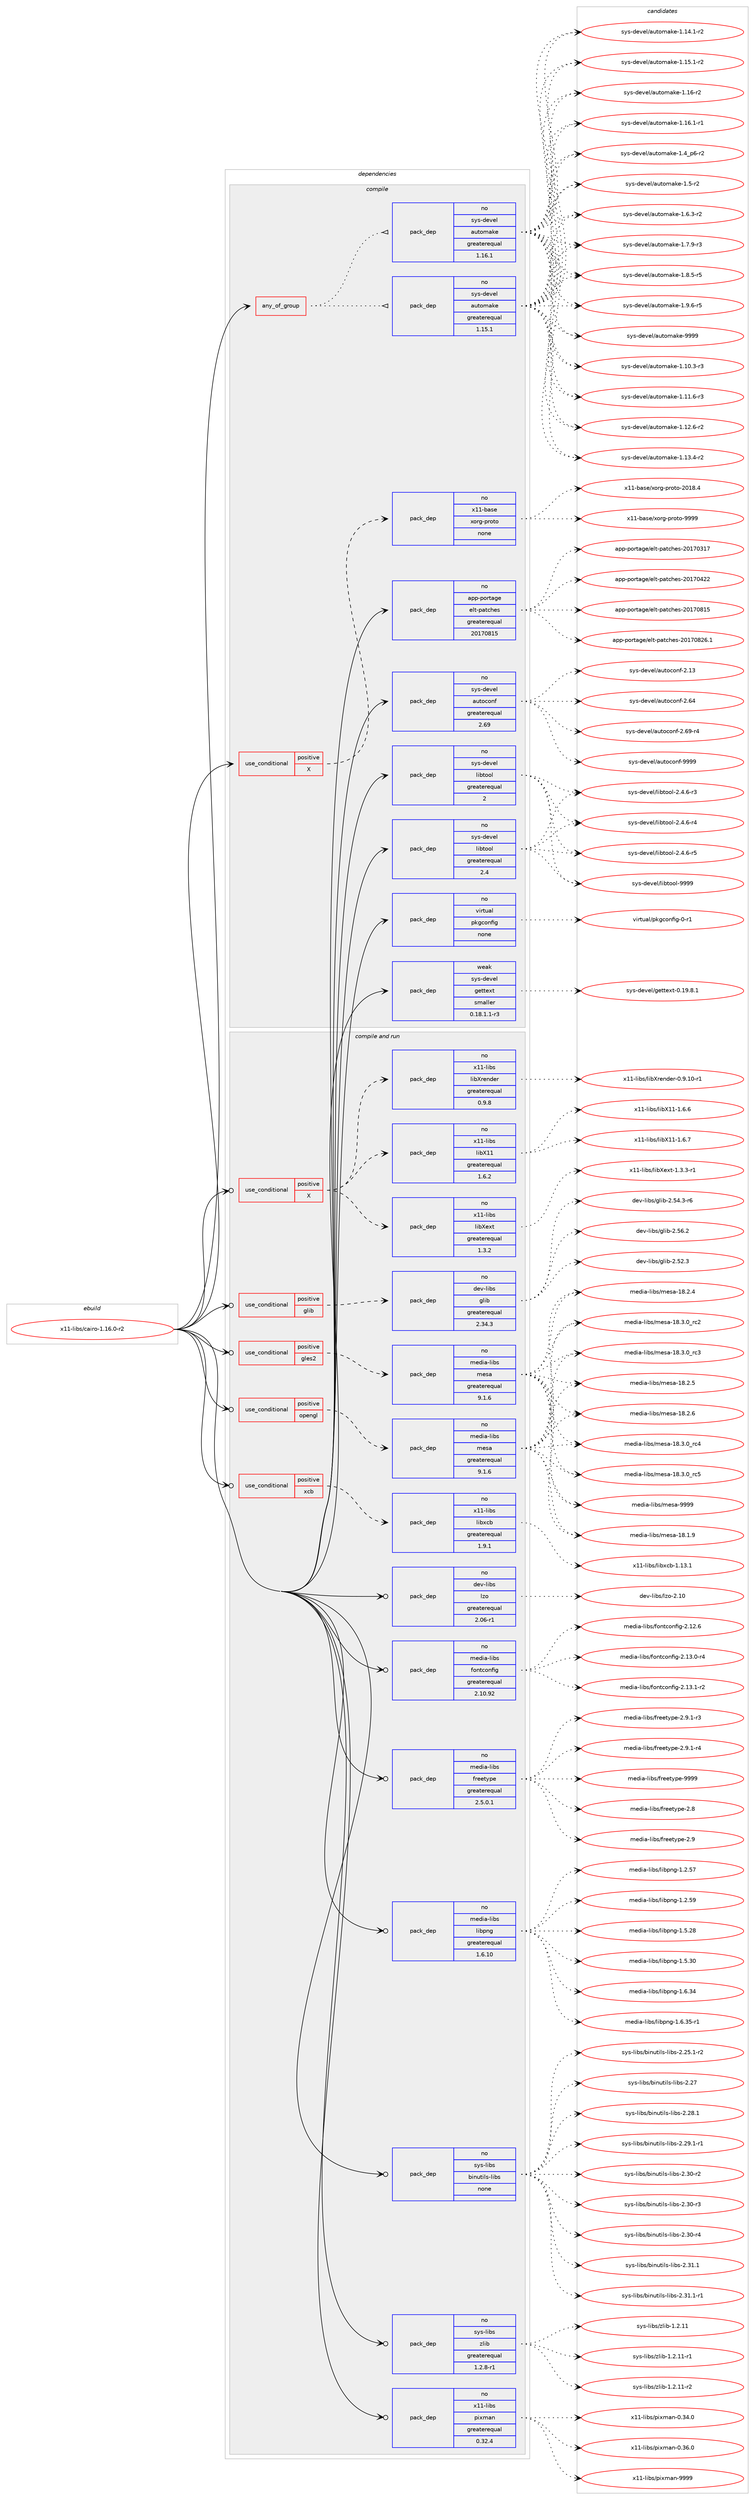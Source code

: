 digraph prolog {

# *************
# Graph options
# *************

newrank=true;
concentrate=true;
compound=true;
graph [rankdir=LR,fontname=Helvetica,fontsize=10,ranksep=1.5];#, ranksep=2.5, nodesep=0.2];
edge  [arrowhead=vee];
node  [fontname=Helvetica,fontsize=10];

# **********
# The ebuild
# **********

subgraph cluster_leftcol {
color=gray;
rank=same;
label=<<i>ebuild</i>>;
id [label="x11-libs/cairo-1.16.0-r2", color=red, width=4, href="../x11-libs/cairo-1.16.0-r2.svg"];
}

# ****************
# The dependencies
# ****************

subgraph cluster_midcol {
color=gray;
label=<<i>dependencies</i>>;
subgraph cluster_compile {
fillcolor="#eeeeee";
style=filled;
label=<<i>compile</i>>;
subgraph any202 {
dependency8445 [label=<<TABLE BORDER="0" CELLBORDER="1" CELLSPACING="0" CELLPADDING="4"><TR><TD CELLPADDING="10">any_of_group</TD></TR></TABLE>>, shape=none, color=red];subgraph pack6677 {
dependency8446 [label=<<TABLE BORDER="0" CELLBORDER="1" CELLSPACING="0" CELLPADDING="4" WIDTH="220"><TR><TD ROWSPAN="6" CELLPADDING="30">pack_dep</TD></TR><TR><TD WIDTH="110">no</TD></TR><TR><TD>sys-devel</TD></TR><TR><TD>automake</TD></TR><TR><TD>greaterequal</TD></TR><TR><TD>1.16.1</TD></TR></TABLE>>, shape=none, color=blue];
}
dependency8445:e -> dependency8446:w [weight=20,style="dotted",arrowhead="oinv"];
subgraph pack6678 {
dependency8447 [label=<<TABLE BORDER="0" CELLBORDER="1" CELLSPACING="0" CELLPADDING="4" WIDTH="220"><TR><TD ROWSPAN="6" CELLPADDING="30">pack_dep</TD></TR><TR><TD WIDTH="110">no</TD></TR><TR><TD>sys-devel</TD></TR><TR><TD>automake</TD></TR><TR><TD>greaterequal</TD></TR><TR><TD>1.15.1</TD></TR></TABLE>>, shape=none, color=blue];
}
dependency8445:e -> dependency8447:w [weight=20,style="dotted",arrowhead="oinv"];
}
id:e -> dependency8445:w [weight=20,style="solid",arrowhead="vee"];
subgraph cond1557 {
dependency8448 [label=<<TABLE BORDER="0" CELLBORDER="1" CELLSPACING="0" CELLPADDING="4"><TR><TD ROWSPAN="3" CELLPADDING="10">use_conditional</TD></TR><TR><TD>positive</TD></TR><TR><TD>X</TD></TR></TABLE>>, shape=none, color=red];
subgraph pack6679 {
dependency8449 [label=<<TABLE BORDER="0" CELLBORDER="1" CELLSPACING="0" CELLPADDING="4" WIDTH="220"><TR><TD ROWSPAN="6" CELLPADDING="30">pack_dep</TD></TR><TR><TD WIDTH="110">no</TD></TR><TR><TD>x11-base</TD></TR><TR><TD>xorg-proto</TD></TR><TR><TD>none</TD></TR><TR><TD></TD></TR></TABLE>>, shape=none, color=blue];
}
dependency8448:e -> dependency8449:w [weight=20,style="dashed",arrowhead="vee"];
}
id:e -> dependency8448:w [weight=20,style="solid",arrowhead="vee"];
subgraph pack6680 {
dependency8450 [label=<<TABLE BORDER="0" CELLBORDER="1" CELLSPACING="0" CELLPADDING="4" WIDTH="220"><TR><TD ROWSPAN="6" CELLPADDING="30">pack_dep</TD></TR><TR><TD WIDTH="110">no</TD></TR><TR><TD>app-portage</TD></TR><TR><TD>elt-patches</TD></TR><TR><TD>greaterequal</TD></TR><TR><TD>20170815</TD></TR></TABLE>>, shape=none, color=blue];
}
id:e -> dependency8450:w [weight=20,style="solid",arrowhead="vee"];
subgraph pack6681 {
dependency8451 [label=<<TABLE BORDER="0" CELLBORDER="1" CELLSPACING="0" CELLPADDING="4" WIDTH="220"><TR><TD ROWSPAN="6" CELLPADDING="30">pack_dep</TD></TR><TR><TD WIDTH="110">no</TD></TR><TR><TD>sys-devel</TD></TR><TR><TD>autoconf</TD></TR><TR><TD>greaterequal</TD></TR><TR><TD>2.69</TD></TR></TABLE>>, shape=none, color=blue];
}
id:e -> dependency8451:w [weight=20,style="solid",arrowhead="vee"];
subgraph pack6682 {
dependency8452 [label=<<TABLE BORDER="0" CELLBORDER="1" CELLSPACING="0" CELLPADDING="4" WIDTH="220"><TR><TD ROWSPAN="6" CELLPADDING="30">pack_dep</TD></TR><TR><TD WIDTH="110">no</TD></TR><TR><TD>sys-devel</TD></TR><TR><TD>libtool</TD></TR><TR><TD>greaterequal</TD></TR><TR><TD>2</TD></TR></TABLE>>, shape=none, color=blue];
}
id:e -> dependency8452:w [weight=20,style="solid",arrowhead="vee"];
subgraph pack6683 {
dependency8453 [label=<<TABLE BORDER="0" CELLBORDER="1" CELLSPACING="0" CELLPADDING="4" WIDTH="220"><TR><TD ROWSPAN="6" CELLPADDING="30">pack_dep</TD></TR><TR><TD WIDTH="110">no</TD></TR><TR><TD>sys-devel</TD></TR><TR><TD>libtool</TD></TR><TR><TD>greaterequal</TD></TR><TR><TD>2.4</TD></TR></TABLE>>, shape=none, color=blue];
}
id:e -> dependency8453:w [weight=20,style="solid",arrowhead="vee"];
subgraph pack6684 {
dependency8454 [label=<<TABLE BORDER="0" CELLBORDER="1" CELLSPACING="0" CELLPADDING="4" WIDTH="220"><TR><TD ROWSPAN="6" CELLPADDING="30">pack_dep</TD></TR><TR><TD WIDTH="110">no</TD></TR><TR><TD>virtual</TD></TR><TR><TD>pkgconfig</TD></TR><TR><TD>none</TD></TR><TR><TD></TD></TR></TABLE>>, shape=none, color=blue];
}
id:e -> dependency8454:w [weight=20,style="solid",arrowhead="vee"];
subgraph pack6685 {
dependency8455 [label=<<TABLE BORDER="0" CELLBORDER="1" CELLSPACING="0" CELLPADDING="4" WIDTH="220"><TR><TD ROWSPAN="6" CELLPADDING="30">pack_dep</TD></TR><TR><TD WIDTH="110">weak</TD></TR><TR><TD>sys-devel</TD></TR><TR><TD>gettext</TD></TR><TR><TD>smaller</TD></TR><TR><TD>0.18.1.1-r3</TD></TR></TABLE>>, shape=none, color=blue];
}
id:e -> dependency8455:w [weight=20,style="solid",arrowhead="vee"];
}
subgraph cluster_compileandrun {
fillcolor="#eeeeee";
style=filled;
label=<<i>compile and run</i>>;
subgraph cond1558 {
dependency8456 [label=<<TABLE BORDER="0" CELLBORDER="1" CELLSPACING="0" CELLPADDING="4"><TR><TD ROWSPAN="3" CELLPADDING="10">use_conditional</TD></TR><TR><TD>positive</TD></TR><TR><TD>X</TD></TR></TABLE>>, shape=none, color=red];
subgraph pack6686 {
dependency8457 [label=<<TABLE BORDER="0" CELLBORDER="1" CELLSPACING="0" CELLPADDING="4" WIDTH="220"><TR><TD ROWSPAN="6" CELLPADDING="30">pack_dep</TD></TR><TR><TD WIDTH="110">no</TD></TR><TR><TD>x11-libs</TD></TR><TR><TD>libXrender</TD></TR><TR><TD>greaterequal</TD></TR><TR><TD>0.9.8</TD></TR></TABLE>>, shape=none, color=blue];
}
dependency8456:e -> dependency8457:w [weight=20,style="dashed",arrowhead="vee"];
subgraph pack6687 {
dependency8458 [label=<<TABLE BORDER="0" CELLBORDER="1" CELLSPACING="0" CELLPADDING="4" WIDTH="220"><TR><TD ROWSPAN="6" CELLPADDING="30">pack_dep</TD></TR><TR><TD WIDTH="110">no</TD></TR><TR><TD>x11-libs</TD></TR><TR><TD>libXext</TD></TR><TR><TD>greaterequal</TD></TR><TR><TD>1.3.2</TD></TR></TABLE>>, shape=none, color=blue];
}
dependency8456:e -> dependency8458:w [weight=20,style="dashed",arrowhead="vee"];
subgraph pack6688 {
dependency8459 [label=<<TABLE BORDER="0" CELLBORDER="1" CELLSPACING="0" CELLPADDING="4" WIDTH="220"><TR><TD ROWSPAN="6" CELLPADDING="30">pack_dep</TD></TR><TR><TD WIDTH="110">no</TD></TR><TR><TD>x11-libs</TD></TR><TR><TD>libX11</TD></TR><TR><TD>greaterequal</TD></TR><TR><TD>1.6.2</TD></TR></TABLE>>, shape=none, color=blue];
}
dependency8456:e -> dependency8459:w [weight=20,style="dashed",arrowhead="vee"];
}
id:e -> dependency8456:w [weight=20,style="solid",arrowhead="odotvee"];
subgraph cond1559 {
dependency8460 [label=<<TABLE BORDER="0" CELLBORDER="1" CELLSPACING="0" CELLPADDING="4"><TR><TD ROWSPAN="3" CELLPADDING="10">use_conditional</TD></TR><TR><TD>positive</TD></TR><TR><TD>gles2</TD></TR></TABLE>>, shape=none, color=red];
subgraph pack6689 {
dependency8461 [label=<<TABLE BORDER="0" CELLBORDER="1" CELLSPACING="0" CELLPADDING="4" WIDTH="220"><TR><TD ROWSPAN="6" CELLPADDING="30">pack_dep</TD></TR><TR><TD WIDTH="110">no</TD></TR><TR><TD>media-libs</TD></TR><TR><TD>mesa</TD></TR><TR><TD>greaterequal</TD></TR><TR><TD>9.1.6</TD></TR></TABLE>>, shape=none, color=blue];
}
dependency8460:e -> dependency8461:w [weight=20,style="dashed",arrowhead="vee"];
}
id:e -> dependency8460:w [weight=20,style="solid",arrowhead="odotvee"];
subgraph cond1560 {
dependency8462 [label=<<TABLE BORDER="0" CELLBORDER="1" CELLSPACING="0" CELLPADDING="4"><TR><TD ROWSPAN="3" CELLPADDING="10">use_conditional</TD></TR><TR><TD>positive</TD></TR><TR><TD>glib</TD></TR></TABLE>>, shape=none, color=red];
subgraph pack6690 {
dependency8463 [label=<<TABLE BORDER="0" CELLBORDER="1" CELLSPACING="0" CELLPADDING="4" WIDTH="220"><TR><TD ROWSPAN="6" CELLPADDING="30">pack_dep</TD></TR><TR><TD WIDTH="110">no</TD></TR><TR><TD>dev-libs</TD></TR><TR><TD>glib</TD></TR><TR><TD>greaterequal</TD></TR><TR><TD>2.34.3</TD></TR></TABLE>>, shape=none, color=blue];
}
dependency8462:e -> dependency8463:w [weight=20,style="dashed",arrowhead="vee"];
}
id:e -> dependency8462:w [weight=20,style="solid",arrowhead="odotvee"];
subgraph cond1561 {
dependency8464 [label=<<TABLE BORDER="0" CELLBORDER="1" CELLSPACING="0" CELLPADDING="4"><TR><TD ROWSPAN="3" CELLPADDING="10">use_conditional</TD></TR><TR><TD>positive</TD></TR><TR><TD>opengl</TD></TR></TABLE>>, shape=none, color=red];
subgraph pack6691 {
dependency8465 [label=<<TABLE BORDER="0" CELLBORDER="1" CELLSPACING="0" CELLPADDING="4" WIDTH="220"><TR><TD ROWSPAN="6" CELLPADDING="30">pack_dep</TD></TR><TR><TD WIDTH="110">no</TD></TR><TR><TD>media-libs</TD></TR><TR><TD>mesa</TD></TR><TR><TD>greaterequal</TD></TR><TR><TD>9.1.6</TD></TR></TABLE>>, shape=none, color=blue];
}
dependency8464:e -> dependency8465:w [weight=20,style="dashed",arrowhead="vee"];
}
id:e -> dependency8464:w [weight=20,style="solid",arrowhead="odotvee"];
subgraph cond1562 {
dependency8466 [label=<<TABLE BORDER="0" CELLBORDER="1" CELLSPACING="0" CELLPADDING="4"><TR><TD ROWSPAN="3" CELLPADDING="10">use_conditional</TD></TR><TR><TD>positive</TD></TR><TR><TD>xcb</TD></TR></TABLE>>, shape=none, color=red];
subgraph pack6692 {
dependency8467 [label=<<TABLE BORDER="0" CELLBORDER="1" CELLSPACING="0" CELLPADDING="4" WIDTH="220"><TR><TD ROWSPAN="6" CELLPADDING="30">pack_dep</TD></TR><TR><TD WIDTH="110">no</TD></TR><TR><TD>x11-libs</TD></TR><TR><TD>libxcb</TD></TR><TR><TD>greaterequal</TD></TR><TR><TD>1.9.1</TD></TR></TABLE>>, shape=none, color=blue];
}
dependency8466:e -> dependency8467:w [weight=20,style="dashed",arrowhead="vee"];
}
id:e -> dependency8466:w [weight=20,style="solid",arrowhead="odotvee"];
subgraph pack6693 {
dependency8468 [label=<<TABLE BORDER="0" CELLBORDER="1" CELLSPACING="0" CELLPADDING="4" WIDTH="220"><TR><TD ROWSPAN="6" CELLPADDING="30">pack_dep</TD></TR><TR><TD WIDTH="110">no</TD></TR><TR><TD>dev-libs</TD></TR><TR><TD>lzo</TD></TR><TR><TD>greaterequal</TD></TR><TR><TD>2.06-r1</TD></TR></TABLE>>, shape=none, color=blue];
}
id:e -> dependency8468:w [weight=20,style="solid",arrowhead="odotvee"];
subgraph pack6694 {
dependency8469 [label=<<TABLE BORDER="0" CELLBORDER="1" CELLSPACING="0" CELLPADDING="4" WIDTH="220"><TR><TD ROWSPAN="6" CELLPADDING="30">pack_dep</TD></TR><TR><TD WIDTH="110">no</TD></TR><TR><TD>media-libs</TD></TR><TR><TD>fontconfig</TD></TR><TR><TD>greaterequal</TD></TR><TR><TD>2.10.92</TD></TR></TABLE>>, shape=none, color=blue];
}
id:e -> dependency8469:w [weight=20,style="solid",arrowhead="odotvee"];
subgraph pack6695 {
dependency8470 [label=<<TABLE BORDER="0" CELLBORDER="1" CELLSPACING="0" CELLPADDING="4" WIDTH="220"><TR><TD ROWSPAN="6" CELLPADDING="30">pack_dep</TD></TR><TR><TD WIDTH="110">no</TD></TR><TR><TD>media-libs</TD></TR><TR><TD>freetype</TD></TR><TR><TD>greaterequal</TD></TR><TR><TD>2.5.0.1</TD></TR></TABLE>>, shape=none, color=blue];
}
id:e -> dependency8470:w [weight=20,style="solid",arrowhead="odotvee"];
subgraph pack6696 {
dependency8471 [label=<<TABLE BORDER="0" CELLBORDER="1" CELLSPACING="0" CELLPADDING="4" WIDTH="220"><TR><TD ROWSPAN="6" CELLPADDING="30">pack_dep</TD></TR><TR><TD WIDTH="110">no</TD></TR><TR><TD>media-libs</TD></TR><TR><TD>libpng</TD></TR><TR><TD>greaterequal</TD></TR><TR><TD>1.6.10</TD></TR></TABLE>>, shape=none, color=blue];
}
id:e -> dependency8471:w [weight=20,style="solid",arrowhead="odotvee"];
subgraph pack6697 {
dependency8472 [label=<<TABLE BORDER="0" CELLBORDER="1" CELLSPACING="0" CELLPADDING="4" WIDTH="220"><TR><TD ROWSPAN="6" CELLPADDING="30">pack_dep</TD></TR><TR><TD WIDTH="110">no</TD></TR><TR><TD>sys-libs</TD></TR><TR><TD>binutils-libs</TD></TR><TR><TD>none</TD></TR><TR><TD></TD></TR></TABLE>>, shape=none, color=blue];
}
id:e -> dependency8472:w [weight=20,style="solid",arrowhead="odotvee"];
subgraph pack6698 {
dependency8473 [label=<<TABLE BORDER="0" CELLBORDER="1" CELLSPACING="0" CELLPADDING="4" WIDTH="220"><TR><TD ROWSPAN="6" CELLPADDING="30">pack_dep</TD></TR><TR><TD WIDTH="110">no</TD></TR><TR><TD>sys-libs</TD></TR><TR><TD>zlib</TD></TR><TR><TD>greaterequal</TD></TR><TR><TD>1.2.8-r1</TD></TR></TABLE>>, shape=none, color=blue];
}
id:e -> dependency8473:w [weight=20,style="solid",arrowhead="odotvee"];
subgraph pack6699 {
dependency8474 [label=<<TABLE BORDER="0" CELLBORDER="1" CELLSPACING="0" CELLPADDING="4" WIDTH="220"><TR><TD ROWSPAN="6" CELLPADDING="30">pack_dep</TD></TR><TR><TD WIDTH="110">no</TD></TR><TR><TD>x11-libs</TD></TR><TR><TD>pixman</TD></TR><TR><TD>greaterequal</TD></TR><TR><TD>0.32.4</TD></TR></TABLE>>, shape=none, color=blue];
}
id:e -> dependency8474:w [weight=20,style="solid",arrowhead="odotvee"];
}
subgraph cluster_run {
fillcolor="#eeeeee";
style=filled;
label=<<i>run</i>>;
}
}

# **************
# The candidates
# **************

subgraph cluster_choices {
rank=same;
color=gray;
label=<<i>candidates</i>>;

subgraph choice6677 {
color=black;
nodesep=1;
choice11512111545100101118101108479711711611110997107101454946494846514511451 [label="sys-devel/automake-1.10.3-r3", color=red, width=4,href="../sys-devel/automake-1.10.3-r3.svg"];
choice11512111545100101118101108479711711611110997107101454946494946544511451 [label="sys-devel/automake-1.11.6-r3", color=red, width=4,href="../sys-devel/automake-1.11.6-r3.svg"];
choice11512111545100101118101108479711711611110997107101454946495046544511450 [label="sys-devel/automake-1.12.6-r2", color=red, width=4,href="../sys-devel/automake-1.12.6-r2.svg"];
choice11512111545100101118101108479711711611110997107101454946495146524511450 [label="sys-devel/automake-1.13.4-r2", color=red, width=4,href="../sys-devel/automake-1.13.4-r2.svg"];
choice11512111545100101118101108479711711611110997107101454946495246494511450 [label="sys-devel/automake-1.14.1-r2", color=red, width=4,href="../sys-devel/automake-1.14.1-r2.svg"];
choice11512111545100101118101108479711711611110997107101454946495346494511450 [label="sys-devel/automake-1.15.1-r2", color=red, width=4,href="../sys-devel/automake-1.15.1-r2.svg"];
choice1151211154510010111810110847971171161111099710710145494649544511450 [label="sys-devel/automake-1.16-r2", color=red, width=4,href="../sys-devel/automake-1.16-r2.svg"];
choice11512111545100101118101108479711711611110997107101454946495446494511449 [label="sys-devel/automake-1.16.1-r1", color=red, width=4,href="../sys-devel/automake-1.16.1-r1.svg"];
choice115121115451001011181011084797117116111109971071014549465295112544511450 [label="sys-devel/automake-1.4_p6-r2", color=red, width=4,href="../sys-devel/automake-1.4_p6-r2.svg"];
choice11512111545100101118101108479711711611110997107101454946534511450 [label="sys-devel/automake-1.5-r2", color=red, width=4,href="../sys-devel/automake-1.5-r2.svg"];
choice115121115451001011181011084797117116111109971071014549465446514511450 [label="sys-devel/automake-1.6.3-r2", color=red, width=4,href="../sys-devel/automake-1.6.3-r2.svg"];
choice115121115451001011181011084797117116111109971071014549465546574511451 [label="sys-devel/automake-1.7.9-r3", color=red, width=4,href="../sys-devel/automake-1.7.9-r3.svg"];
choice115121115451001011181011084797117116111109971071014549465646534511453 [label="sys-devel/automake-1.8.5-r5", color=red, width=4,href="../sys-devel/automake-1.8.5-r5.svg"];
choice115121115451001011181011084797117116111109971071014549465746544511453 [label="sys-devel/automake-1.9.6-r5", color=red, width=4,href="../sys-devel/automake-1.9.6-r5.svg"];
choice115121115451001011181011084797117116111109971071014557575757 [label="sys-devel/automake-9999", color=red, width=4,href="../sys-devel/automake-9999.svg"];
dependency8446:e -> choice11512111545100101118101108479711711611110997107101454946494846514511451:w [style=dotted,weight="100"];
dependency8446:e -> choice11512111545100101118101108479711711611110997107101454946494946544511451:w [style=dotted,weight="100"];
dependency8446:e -> choice11512111545100101118101108479711711611110997107101454946495046544511450:w [style=dotted,weight="100"];
dependency8446:e -> choice11512111545100101118101108479711711611110997107101454946495146524511450:w [style=dotted,weight="100"];
dependency8446:e -> choice11512111545100101118101108479711711611110997107101454946495246494511450:w [style=dotted,weight="100"];
dependency8446:e -> choice11512111545100101118101108479711711611110997107101454946495346494511450:w [style=dotted,weight="100"];
dependency8446:e -> choice1151211154510010111810110847971171161111099710710145494649544511450:w [style=dotted,weight="100"];
dependency8446:e -> choice11512111545100101118101108479711711611110997107101454946495446494511449:w [style=dotted,weight="100"];
dependency8446:e -> choice115121115451001011181011084797117116111109971071014549465295112544511450:w [style=dotted,weight="100"];
dependency8446:e -> choice11512111545100101118101108479711711611110997107101454946534511450:w [style=dotted,weight="100"];
dependency8446:e -> choice115121115451001011181011084797117116111109971071014549465446514511450:w [style=dotted,weight="100"];
dependency8446:e -> choice115121115451001011181011084797117116111109971071014549465546574511451:w [style=dotted,weight="100"];
dependency8446:e -> choice115121115451001011181011084797117116111109971071014549465646534511453:w [style=dotted,weight="100"];
dependency8446:e -> choice115121115451001011181011084797117116111109971071014549465746544511453:w [style=dotted,weight="100"];
dependency8446:e -> choice115121115451001011181011084797117116111109971071014557575757:w [style=dotted,weight="100"];
}
subgraph choice6678 {
color=black;
nodesep=1;
choice11512111545100101118101108479711711611110997107101454946494846514511451 [label="sys-devel/automake-1.10.3-r3", color=red, width=4,href="../sys-devel/automake-1.10.3-r3.svg"];
choice11512111545100101118101108479711711611110997107101454946494946544511451 [label="sys-devel/automake-1.11.6-r3", color=red, width=4,href="../sys-devel/automake-1.11.6-r3.svg"];
choice11512111545100101118101108479711711611110997107101454946495046544511450 [label="sys-devel/automake-1.12.6-r2", color=red, width=4,href="../sys-devel/automake-1.12.6-r2.svg"];
choice11512111545100101118101108479711711611110997107101454946495146524511450 [label="sys-devel/automake-1.13.4-r2", color=red, width=4,href="../sys-devel/automake-1.13.4-r2.svg"];
choice11512111545100101118101108479711711611110997107101454946495246494511450 [label="sys-devel/automake-1.14.1-r2", color=red, width=4,href="../sys-devel/automake-1.14.1-r2.svg"];
choice11512111545100101118101108479711711611110997107101454946495346494511450 [label="sys-devel/automake-1.15.1-r2", color=red, width=4,href="../sys-devel/automake-1.15.1-r2.svg"];
choice1151211154510010111810110847971171161111099710710145494649544511450 [label="sys-devel/automake-1.16-r2", color=red, width=4,href="../sys-devel/automake-1.16-r2.svg"];
choice11512111545100101118101108479711711611110997107101454946495446494511449 [label="sys-devel/automake-1.16.1-r1", color=red, width=4,href="../sys-devel/automake-1.16.1-r1.svg"];
choice115121115451001011181011084797117116111109971071014549465295112544511450 [label="sys-devel/automake-1.4_p6-r2", color=red, width=4,href="../sys-devel/automake-1.4_p6-r2.svg"];
choice11512111545100101118101108479711711611110997107101454946534511450 [label="sys-devel/automake-1.5-r2", color=red, width=4,href="../sys-devel/automake-1.5-r2.svg"];
choice115121115451001011181011084797117116111109971071014549465446514511450 [label="sys-devel/automake-1.6.3-r2", color=red, width=4,href="../sys-devel/automake-1.6.3-r2.svg"];
choice115121115451001011181011084797117116111109971071014549465546574511451 [label="sys-devel/automake-1.7.9-r3", color=red, width=4,href="../sys-devel/automake-1.7.9-r3.svg"];
choice115121115451001011181011084797117116111109971071014549465646534511453 [label="sys-devel/automake-1.8.5-r5", color=red, width=4,href="../sys-devel/automake-1.8.5-r5.svg"];
choice115121115451001011181011084797117116111109971071014549465746544511453 [label="sys-devel/automake-1.9.6-r5", color=red, width=4,href="../sys-devel/automake-1.9.6-r5.svg"];
choice115121115451001011181011084797117116111109971071014557575757 [label="sys-devel/automake-9999", color=red, width=4,href="../sys-devel/automake-9999.svg"];
dependency8447:e -> choice11512111545100101118101108479711711611110997107101454946494846514511451:w [style=dotted,weight="100"];
dependency8447:e -> choice11512111545100101118101108479711711611110997107101454946494946544511451:w [style=dotted,weight="100"];
dependency8447:e -> choice11512111545100101118101108479711711611110997107101454946495046544511450:w [style=dotted,weight="100"];
dependency8447:e -> choice11512111545100101118101108479711711611110997107101454946495146524511450:w [style=dotted,weight="100"];
dependency8447:e -> choice11512111545100101118101108479711711611110997107101454946495246494511450:w [style=dotted,weight="100"];
dependency8447:e -> choice11512111545100101118101108479711711611110997107101454946495346494511450:w [style=dotted,weight="100"];
dependency8447:e -> choice1151211154510010111810110847971171161111099710710145494649544511450:w [style=dotted,weight="100"];
dependency8447:e -> choice11512111545100101118101108479711711611110997107101454946495446494511449:w [style=dotted,weight="100"];
dependency8447:e -> choice115121115451001011181011084797117116111109971071014549465295112544511450:w [style=dotted,weight="100"];
dependency8447:e -> choice11512111545100101118101108479711711611110997107101454946534511450:w [style=dotted,weight="100"];
dependency8447:e -> choice115121115451001011181011084797117116111109971071014549465446514511450:w [style=dotted,weight="100"];
dependency8447:e -> choice115121115451001011181011084797117116111109971071014549465546574511451:w [style=dotted,weight="100"];
dependency8447:e -> choice115121115451001011181011084797117116111109971071014549465646534511453:w [style=dotted,weight="100"];
dependency8447:e -> choice115121115451001011181011084797117116111109971071014549465746544511453:w [style=dotted,weight="100"];
dependency8447:e -> choice115121115451001011181011084797117116111109971071014557575757:w [style=dotted,weight="100"];
}
subgraph choice6679 {
color=black;
nodesep=1;
choice1204949459897115101471201111141034511211411111611145504849564652 [label="x11-base/xorg-proto-2018.4", color=red, width=4,href="../x11-base/xorg-proto-2018.4.svg"];
choice120494945989711510147120111114103451121141111161114557575757 [label="x11-base/xorg-proto-9999", color=red, width=4,href="../x11-base/xorg-proto-9999.svg"];
dependency8449:e -> choice1204949459897115101471201111141034511211411111611145504849564652:w [style=dotted,weight="100"];
dependency8449:e -> choice120494945989711510147120111114103451121141111161114557575757:w [style=dotted,weight="100"];
}
subgraph choice6680 {
color=black;
nodesep=1;
choice97112112451121111141169710310147101108116451129711699104101115455048495548514955 [label="app-portage/elt-patches-20170317", color=red, width=4,href="../app-portage/elt-patches-20170317.svg"];
choice97112112451121111141169710310147101108116451129711699104101115455048495548525050 [label="app-portage/elt-patches-20170422", color=red, width=4,href="../app-portage/elt-patches-20170422.svg"];
choice97112112451121111141169710310147101108116451129711699104101115455048495548564953 [label="app-portage/elt-patches-20170815", color=red, width=4,href="../app-portage/elt-patches-20170815.svg"];
choice971121124511211111411697103101471011081164511297116991041011154550484955485650544649 [label="app-portage/elt-patches-20170826.1", color=red, width=4,href="../app-portage/elt-patches-20170826.1.svg"];
dependency8450:e -> choice97112112451121111141169710310147101108116451129711699104101115455048495548514955:w [style=dotted,weight="100"];
dependency8450:e -> choice97112112451121111141169710310147101108116451129711699104101115455048495548525050:w [style=dotted,weight="100"];
dependency8450:e -> choice97112112451121111141169710310147101108116451129711699104101115455048495548564953:w [style=dotted,weight="100"];
dependency8450:e -> choice971121124511211111411697103101471011081164511297116991041011154550484955485650544649:w [style=dotted,weight="100"];
}
subgraph choice6681 {
color=black;
nodesep=1;
choice115121115451001011181011084797117116111991111101024550464951 [label="sys-devel/autoconf-2.13", color=red, width=4,href="../sys-devel/autoconf-2.13.svg"];
choice115121115451001011181011084797117116111991111101024550465452 [label="sys-devel/autoconf-2.64", color=red, width=4,href="../sys-devel/autoconf-2.64.svg"];
choice1151211154510010111810110847971171161119911111010245504654574511452 [label="sys-devel/autoconf-2.69-r4", color=red, width=4,href="../sys-devel/autoconf-2.69-r4.svg"];
choice115121115451001011181011084797117116111991111101024557575757 [label="sys-devel/autoconf-9999", color=red, width=4,href="../sys-devel/autoconf-9999.svg"];
dependency8451:e -> choice115121115451001011181011084797117116111991111101024550464951:w [style=dotted,weight="100"];
dependency8451:e -> choice115121115451001011181011084797117116111991111101024550465452:w [style=dotted,weight="100"];
dependency8451:e -> choice1151211154510010111810110847971171161119911111010245504654574511452:w [style=dotted,weight="100"];
dependency8451:e -> choice115121115451001011181011084797117116111991111101024557575757:w [style=dotted,weight="100"];
}
subgraph choice6682 {
color=black;
nodesep=1;
choice1151211154510010111810110847108105981161111111084550465246544511451 [label="sys-devel/libtool-2.4.6-r3", color=red, width=4,href="../sys-devel/libtool-2.4.6-r3.svg"];
choice1151211154510010111810110847108105981161111111084550465246544511452 [label="sys-devel/libtool-2.4.6-r4", color=red, width=4,href="../sys-devel/libtool-2.4.6-r4.svg"];
choice1151211154510010111810110847108105981161111111084550465246544511453 [label="sys-devel/libtool-2.4.6-r5", color=red, width=4,href="../sys-devel/libtool-2.4.6-r5.svg"];
choice1151211154510010111810110847108105981161111111084557575757 [label="sys-devel/libtool-9999", color=red, width=4,href="../sys-devel/libtool-9999.svg"];
dependency8452:e -> choice1151211154510010111810110847108105981161111111084550465246544511451:w [style=dotted,weight="100"];
dependency8452:e -> choice1151211154510010111810110847108105981161111111084550465246544511452:w [style=dotted,weight="100"];
dependency8452:e -> choice1151211154510010111810110847108105981161111111084550465246544511453:w [style=dotted,weight="100"];
dependency8452:e -> choice1151211154510010111810110847108105981161111111084557575757:w [style=dotted,weight="100"];
}
subgraph choice6683 {
color=black;
nodesep=1;
choice1151211154510010111810110847108105981161111111084550465246544511451 [label="sys-devel/libtool-2.4.6-r3", color=red, width=4,href="../sys-devel/libtool-2.4.6-r3.svg"];
choice1151211154510010111810110847108105981161111111084550465246544511452 [label="sys-devel/libtool-2.4.6-r4", color=red, width=4,href="../sys-devel/libtool-2.4.6-r4.svg"];
choice1151211154510010111810110847108105981161111111084550465246544511453 [label="sys-devel/libtool-2.4.6-r5", color=red, width=4,href="../sys-devel/libtool-2.4.6-r5.svg"];
choice1151211154510010111810110847108105981161111111084557575757 [label="sys-devel/libtool-9999", color=red, width=4,href="../sys-devel/libtool-9999.svg"];
dependency8453:e -> choice1151211154510010111810110847108105981161111111084550465246544511451:w [style=dotted,weight="100"];
dependency8453:e -> choice1151211154510010111810110847108105981161111111084550465246544511452:w [style=dotted,weight="100"];
dependency8453:e -> choice1151211154510010111810110847108105981161111111084550465246544511453:w [style=dotted,weight="100"];
dependency8453:e -> choice1151211154510010111810110847108105981161111111084557575757:w [style=dotted,weight="100"];
}
subgraph choice6684 {
color=black;
nodesep=1;
choice11810511411611797108471121071039911111010210510345484511449 [label="virtual/pkgconfig-0-r1", color=red, width=4,href="../virtual/pkgconfig-0-r1.svg"];
dependency8454:e -> choice11810511411611797108471121071039911111010210510345484511449:w [style=dotted,weight="100"];
}
subgraph choice6685 {
color=black;
nodesep=1;
choice1151211154510010111810110847103101116116101120116454846495746564649 [label="sys-devel/gettext-0.19.8.1", color=red, width=4,href="../sys-devel/gettext-0.19.8.1.svg"];
dependency8455:e -> choice1151211154510010111810110847103101116116101120116454846495746564649:w [style=dotted,weight="100"];
}
subgraph choice6686 {
color=black;
nodesep=1;
choice12049494510810598115471081059888114101110100101114454846574649484511449 [label="x11-libs/libXrender-0.9.10-r1", color=red, width=4,href="../x11-libs/libXrender-0.9.10-r1.svg"];
dependency8457:e -> choice12049494510810598115471081059888114101110100101114454846574649484511449:w [style=dotted,weight="100"];
}
subgraph choice6687 {
color=black;
nodesep=1;
choice120494945108105981154710810598881011201164549465146514511449 [label="x11-libs/libXext-1.3.3-r1", color=red, width=4,href="../x11-libs/libXext-1.3.3-r1.svg"];
dependency8458:e -> choice120494945108105981154710810598881011201164549465146514511449:w [style=dotted,weight="100"];
}
subgraph choice6688 {
color=black;
nodesep=1;
choice120494945108105981154710810598884949454946544654 [label="x11-libs/libX11-1.6.6", color=red, width=4,href="../x11-libs/libX11-1.6.6.svg"];
choice120494945108105981154710810598884949454946544655 [label="x11-libs/libX11-1.6.7", color=red, width=4,href="../x11-libs/libX11-1.6.7.svg"];
dependency8459:e -> choice120494945108105981154710810598884949454946544654:w [style=dotted,weight="100"];
dependency8459:e -> choice120494945108105981154710810598884949454946544655:w [style=dotted,weight="100"];
}
subgraph choice6689 {
color=black;
nodesep=1;
choice109101100105974510810598115471091011159745495646494657 [label="media-libs/mesa-18.1.9", color=red, width=4,href="../media-libs/mesa-18.1.9.svg"];
choice109101100105974510810598115471091011159745495646504652 [label="media-libs/mesa-18.2.4", color=red, width=4,href="../media-libs/mesa-18.2.4.svg"];
choice109101100105974510810598115471091011159745495646514648951149950 [label="media-libs/mesa-18.3.0_rc2", color=red, width=4,href="../media-libs/mesa-18.3.0_rc2.svg"];
choice109101100105974510810598115471091011159745495646514648951149951 [label="media-libs/mesa-18.3.0_rc3", color=red, width=4,href="../media-libs/mesa-18.3.0_rc3.svg"];
choice109101100105974510810598115471091011159745495646504653 [label="media-libs/mesa-18.2.5", color=red, width=4,href="../media-libs/mesa-18.2.5.svg"];
choice109101100105974510810598115471091011159745495646504654 [label="media-libs/mesa-18.2.6", color=red, width=4,href="../media-libs/mesa-18.2.6.svg"];
choice109101100105974510810598115471091011159745495646514648951149952 [label="media-libs/mesa-18.3.0_rc4", color=red, width=4,href="../media-libs/mesa-18.3.0_rc4.svg"];
choice109101100105974510810598115471091011159745495646514648951149953 [label="media-libs/mesa-18.3.0_rc5", color=red, width=4,href="../media-libs/mesa-18.3.0_rc5.svg"];
choice10910110010597451081059811547109101115974557575757 [label="media-libs/mesa-9999", color=red, width=4,href="../media-libs/mesa-9999.svg"];
dependency8461:e -> choice109101100105974510810598115471091011159745495646494657:w [style=dotted,weight="100"];
dependency8461:e -> choice109101100105974510810598115471091011159745495646504652:w [style=dotted,weight="100"];
dependency8461:e -> choice109101100105974510810598115471091011159745495646514648951149950:w [style=dotted,weight="100"];
dependency8461:e -> choice109101100105974510810598115471091011159745495646514648951149951:w [style=dotted,weight="100"];
dependency8461:e -> choice109101100105974510810598115471091011159745495646504653:w [style=dotted,weight="100"];
dependency8461:e -> choice109101100105974510810598115471091011159745495646504654:w [style=dotted,weight="100"];
dependency8461:e -> choice109101100105974510810598115471091011159745495646514648951149952:w [style=dotted,weight="100"];
dependency8461:e -> choice109101100105974510810598115471091011159745495646514648951149953:w [style=dotted,weight="100"];
dependency8461:e -> choice10910110010597451081059811547109101115974557575757:w [style=dotted,weight="100"];
}
subgraph choice6690 {
color=black;
nodesep=1;
choice1001011184510810598115471031081059845504653504651 [label="dev-libs/glib-2.52.3", color=red, width=4,href="../dev-libs/glib-2.52.3.svg"];
choice10010111845108105981154710310810598455046535246514511454 [label="dev-libs/glib-2.54.3-r6", color=red, width=4,href="../dev-libs/glib-2.54.3-r6.svg"];
choice1001011184510810598115471031081059845504653544650 [label="dev-libs/glib-2.56.2", color=red, width=4,href="../dev-libs/glib-2.56.2.svg"];
dependency8463:e -> choice1001011184510810598115471031081059845504653504651:w [style=dotted,weight="100"];
dependency8463:e -> choice10010111845108105981154710310810598455046535246514511454:w [style=dotted,weight="100"];
dependency8463:e -> choice1001011184510810598115471031081059845504653544650:w [style=dotted,weight="100"];
}
subgraph choice6691 {
color=black;
nodesep=1;
choice109101100105974510810598115471091011159745495646494657 [label="media-libs/mesa-18.1.9", color=red, width=4,href="../media-libs/mesa-18.1.9.svg"];
choice109101100105974510810598115471091011159745495646504652 [label="media-libs/mesa-18.2.4", color=red, width=4,href="../media-libs/mesa-18.2.4.svg"];
choice109101100105974510810598115471091011159745495646514648951149950 [label="media-libs/mesa-18.3.0_rc2", color=red, width=4,href="../media-libs/mesa-18.3.0_rc2.svg"];
choice109101100105974510810598115471091011159745495646514648951149951 [label="media-libs/mesa-18.3.0_rc3", color=red, width=4,href="../media-libs/mesa-18.3.0_rc3.svg"];
choice109101100105974510810598115471091011159745495646504653 [label="media-libs/mesa-18.2.5", color=red, width=4,href="../media-libs/mesa-18.2.5.svg"];
choice109101100105974510810598115471091011159745495646504654 [label="media-libs/mesa-18.2.6", color=red, width=4,href="../media-libs/mesa-18.2.6.svg"];
choice109101100105974510810598115471091011159745495646514648951149952 [label="media-libs/mesa-18.3.0_rc4", color=red, width=4,href="../media-libs/mesa-18.3.0_rc4.svg"];
choice109101100105974510810598115471091011159745495646514648951149953 [label="media-libs/mesa-18.3.0_rc5", color=red, width=4,href="../media-libs/mesa-18.3.0_rc5.svg"];
choice10910110010597451081059811547109101115974557575757 [label="media-libs/mesa-9999", color=red, width=4,href="../media-libs/mesa-9999.svg"];
dependency8465:e -> choice109101100105974510810598115471091011159745495646494657:w [style=dotted,weight="100"];
dependency8465:e -> choice109101100105974510810598115471091011159745495646504652:w [style=dotted,weight="100"];
dependency8465:e -> choice109101100105974510810598115471091011159745495646514648951149950:w [style=dotted,weight="100"];
dependency8465:e -> choice109101100105974510810598115471091011159745495646514648951149951:w [style=dotted,weight="100"];
dependency8465:e -> choice109101100105974510810598115471091011159745495646504653:w [style=dotted,weight="100"];
dependency8465:e -> choice109101100105974510810598115471091011159745495646504654:w [style=dotted,weight="100"];
dependency8465:e -> choice109101100105974510810598115471091011159745495646514648951149952:w [style=dotted,weight="100"];
dependency8465:e -> choice109101100105974510810598115471091011159745495646514648951149953:w [style=dotted,weight="100"];
dependency8465:e -> choice10910110010597451081059811547109101115974557575757:w [style=dotted,weight="100"];
}
subgraph choice6692 {
color=black;
nodesep=1;
choice120494945108105981154710810598120999845494649514649 [label="x11-libs/libxcb-1.13.1", color=red, width=4,href="../x11-libs/libxcb-1.13.1.svg"];
dependency8467:e -> choice120494945108105981154710810598120999845494649514649:w [style=dotted,weight="100"];
}
subgraph choice6693 {
color=black;
nodesep=1;
choice1001011184510810598115471081221114550464948 [label="dev-libs/lzo-2.10", color=red, width=4,href="../dev-libs/lzo-2.10.svg"];
dependency8468:e -> choice1001011184510810598115471081221114550464948:w [style=dotted,weight="100"];
}
subgraph choice6694 {
color=black;
nodesep=1;
choice109101100105974510810598115471021111101169911111010210510345504649504654 [label="media-libs/fontconfig-2.12.6", color=red, width=4,href="../media-libs/fontconfig-2.12.6.svg"];
choice1091011001059745108105981154710211111011699111110102105103455046495146484511452 [label="media-libs/fontconfig-2.13.0-r4", color=red, width=4,href="../media-libs/fontconfig-2.13.0-r4.svg"];
choice1091011001059745108105981154710211111011699111110102105103455046495146494511450 [label="media-libs/fontconfig-2.13.1-r2", color=red, width=4,href="../media-libs/fontconfig-2.13.1-r2.svg"];
dependency8469:e -> choice109101100105974510810598115471021111101169911111010210510345504649504654:w [style=dotted,weight="100"];
dependency8469:e -> choice1091011001059745108105981154710211111011699111110102105103455046495146484511452:w [style=dotted,weight="100"];
dependency8469:e -> choice1091011001059745108105981154710211111011699111110102105103455046495146494511450:w [style=dotted,weight="100"];
}
subgraph choice6695 {
color=black;
nodesep=1;
choice1091011001059745108105981154710211410110111612111210145504656 [label="media-libs/freetype-2.8", color=red, width=4,href="../media-libs/freetype-2.8.svg"];
choice1091011001059745108105981154710211410110111612111210145504657 [label="media-libs/freetype-2.9", color=red, width=4,href="../media-libs/freetype-2.9.svg"];
choice109101100105974510810598115471021141011011161211121014550465746494511451 [label="media-libs/freetype-2.9.1-r3", color=red, width=4,href="../media-libs/freetype-2.9.1-r3.svg"];
choice109101100105974510810598115471021141011011161211121014550465746494511452 [label="media-libs/freetype-2.9.1-r4", color=red, width=4,href="../media-libs/freetype-2.9.1-r4.svg"];
choice109101100105974510810598115471021141011011161211121014557575757 [label="media-libs/freetype-9999", color=red, width=4,href="../media-libs/freetype-9999.svg"];
dependency8470:e -> choice1091011001059745108105981154710211410110111612111210145504656:w [style=dotted,weight="100"];
dependency8470:e -> choice1091011001059745108105981154710211410110111612111210145504657:w [style=dotted,weight="100"];
dependency8470:e -> choice109101100105974510810598115471021141011011161211121014550465746494511451:w [style=dotted,weight="100"];
dependency8470:e -> choice109101100105974510810598115471021141011011161211121014550465746494511452:w [style=dotted,weight="100"];
dependency8470:e -> choice109101100105974510810598115471021141011011161211121014557575757:w [style=dotted,weight="100"];
}
subgraph choice6696 {
color=black;
nodesep=1;
choice109101100105974510810598115471081059811211010345494650465355 [label="media-libs/libpng-1.2.57", color=red, width=4,href="../media-libs/libpng-1.2.57.svg"];
choice109101100105974510810598115471081059811211010345494650465357 [label="media-libs/libpng-1.2.59", color=red, width=4,href="../media-libs/libpng-1.2.59.svg"];
choice109101100105974510810598115471081059811211010345494653465056 [label="media-libs/libpng-1.5.28", color=red, width=4,href="../media-libs/libpng-1.5.28.svg"];
choice109101100105974510810598115471081059811211010345494653465148 [label="media-libs/libpng-1.5.30", color=red, width=4,href="../media-libs/libpng-1.5.30.svg"];
choice109101100105974510810598115471081059811211010345494654465152 [label="media-libs/libpng-1.6.34", color=red, width=4,href="../media-libs/libpng-1.6.34.svg"];
choice1091011001059745108105981154710810598112110103454946544651534511449 [label="media-libs/libpng-1.6.35-r1", color=red, width=4,href="../media-libs/libpng-1.6.35-r1.svg"];
dependency8471:e -> choice109101100105974510810598115471081059811211010345494650465355:w [style=dotted,weight="100"];
dependency8471:e -> choice109101100105974510810598115471081059811211010345494650465357:w [style=dotted,weight="100"];
dependency8471:e -> choice109101100105974510810598115471081059811211010345494653465056:w [style=dotted,weight="100"];
dependency8471:e -> choice109101100105974510810598115471081059811211010345494653465148:w [style=dotted,weight="100"];
dependency8471:e -> choice109101100105974510810598115471081059811211010345494654465152:w [style=dotted,weight="100"];
dependency8471:e -> choice1091011001059745108105981154710810598112110103454946544651534511449:w [style=dotted,weight="100"];
}
subgraph choice6697 {
color=black;
nodesep=1;
choice115121115451081059811547981051101171161051081154510810598115455046505346494511450 [label="sys-libs/binutils-libs-2.25.1-r2", color=red, width=4,href="../sys-libs/binutils-libs-2.25.1-r2.svg"];
choice1151211154510810598115479810511011711610510811545108105981154550465055 [label="sys-libs/binutils-libs-2.27", color=red, width=4,href="../sys-libs/binutils-libs-2.27.svg"];
choice11512111545108105981154798105110117116105108115451081059811545504650564649 [label="sys-libs/binutils-libs-2.28.1", color=red, width=4,href="../sys-libs/binutils-libs-2.28.1.svg"];
choice115121115451081059811547981051101171161051081154510810598115455046505746494511449 [label="sys-libs/binutils-libs-2.29.1-r1", color=red, width=4,href="../sys-libs/binutils-libs-2.29.1-r1.svg"];
choice11512111545108105981154798105110117116105108115451081059811545504651484511450 [label="sys-libs/binutils-libs-2.30-r2", color=red, width=4,href="../sys-libs/binutils-libs-2.30-r2.svg"];
choice11512111545108105981154798105110117116105108115451081059811545504651484511451 [label="sys-libs/binutils-libs-2.30-r3", color=red, width=4,href="../sys-libs/binutils-libs-2.30-r3.svg"];
choice11512111545108105981154798105110117116105108115451081059811545504651484511452 [label="sys-libs/binutils-libs-2.30-r4", color=red, width=4,href="../sys-libs/binutils-libs-2.30-r4.svg"];
choice11512111545108105981154798105110117116105108115451081059811545504651494649 [label="sys-libs/binutils-libs-2.31.1", color=red, width=4,href="../sys-libs/binutils-libs-2.31.1.svg"];
choice115121115451081059811547981051101171161051081154510810598115455046514946494511449 [label="sys-libs/binutils-libs-2.31.1-r1", color=red, width=4,href="../sys-libs/binutils-libs-2.31.1-r1.svg"];
dependency8472:e -> choice115121115451081059811547981051101171161051081154510810598115455046505346494511450:w [style=dotted,weight="100"];
dependency8472:e -> choice1151211154510810598115479810511011711610510811545108105981154550465055:w [style=dotted,weight="100"];
dependency8472:e -> choice11512111545108105981154798105110117116105108115451081059811545504650564649:w [style=dotted,weight="100"];
dependency8472:e -> choice115121115451081059811547981051101171161051081154510810598115455046505746494511449:w [style=dotted,weight="100"];
dependency8472:e -> choice11512111545108105981154798105110117116105108115451081059811545504651484511450:w [style=dotted,weight="100"];
dependency8472:e -> choice11512111545108105981154798105110117116105108115451081059811545504651484511451:w [style=dotted,weight="100"];
dependency8472:e -> choice11512111545108105981154798105110117116105108115451081059811545504651484511452:w [style=dotted,weight="100"];
dependency8472:e -> choice11512111545108105981154798105110117116105108115451081059811545504651494649:w [style=dotted,weight="100"];
dependency8472:e -> choice115121115451081059811547981051101171161051081154510810598115455046514946494511449:w [style=dotted,weight="100"];
}
subgraph choice6698 {
color=black;
nodesep=1;
choice1151211154510810598115471221081059845494650464949 [label="sys-libs/zlib-1.2.11", color=red, width=4,href="../sys-libs/zlib-1.2.11.svg"];
choice11512111545108105981154712210810598454946504649494511449 [label="sys-libs/zlib-1.2.11-r1", color=red, width=4,href="../sys-libs/zlib-1.2.11-r1.svg"];
choice11512111545108105981154712210810598454946504649494511450 [label="sys-libs/zlib-1.2.11-r2", color=red, width=4,href="../sys-libs/zlib-1.2.11-r2.svg"];
dependency8473:e -> choice1151211154510810598115471221081059845494650464949:w [style=dotted,weight="100"];
dependency8473:e -> choice11512111545108105981154712210810598454946504649494511449:w [style=dotted,weight="100"];
dependency8473:e -> choice11512111545108105981154712210810598454946504649494511450:w [style=dotted,weight="100"];
}
subgraph choice6699 {
color=black;
nodesep=1;
choice12049494510810598115471121051201099711045484651524648 [label="x11-libs/pixman-0.34.0", color=red, width=4,href="../x11-libs/pixman-0.34.0.svg"];
choice12049494510810598115471121051201099711045484651544648 [label="x11-libs/pixman-0.36.0", color=red, width=4,href="../x11-libs/pixman-0.36.0.svg"];
choice1204949451081059811547112105120109971104557575757 [label="x11-libs/pixman-9999", color=red, width=4,href="../x11-libs/pixman-9999.svg"];
dependency8474:e -> choice12049494510810598115471121051201099711045484651524648:w [style=dotted,weight="100"];
dependency8474:e -> choice12049494510810598115471121051201099711045484651544648:w [style=dotted,weight="100"];
dependency8474:e -> choice1204949451081059811547112105120109971104557575757:w [style=dotted,weight="100"];
}
}

}
